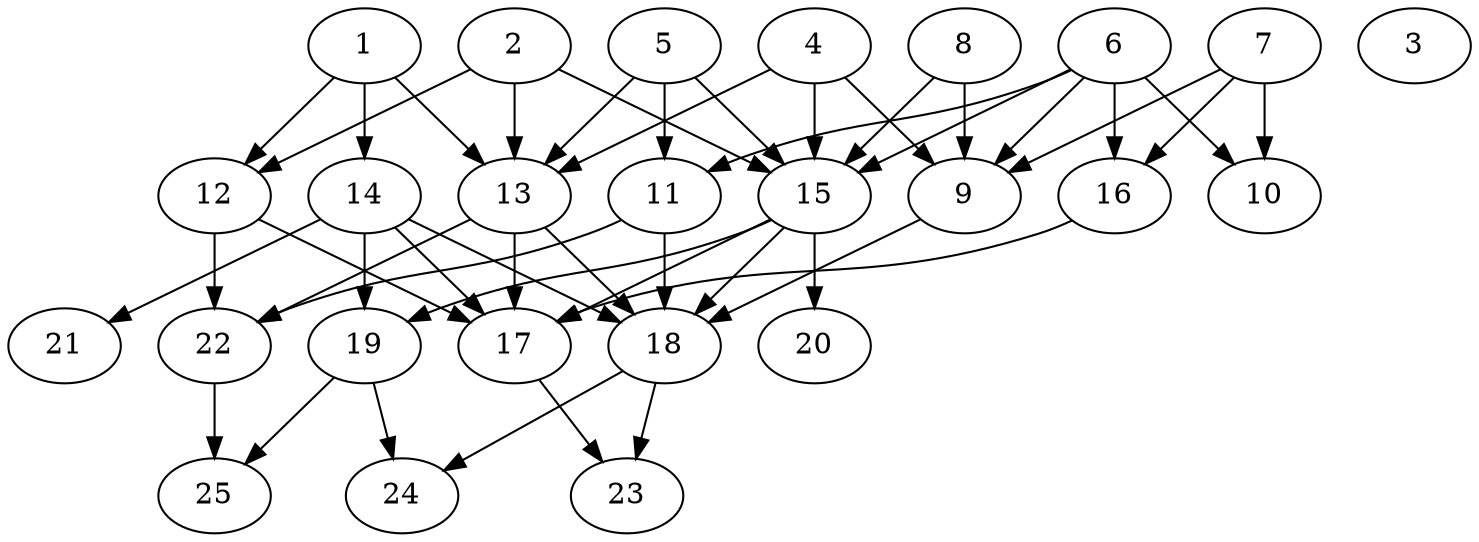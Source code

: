 // DAG automatically generated by daggen at Tue Aug  6 16:26:47 2019
// ./daggen --dot -n 25 --ccr 0.3 --fat 0.6 --regular 0.5 --density 0.6 --mindata 5242880 --maxdata 52428800 
digraph G {
  1 [size="27395413", alpha="0.17", expect_size="8218624"] 
  1 -> 12 [size ="8218624"]
  1 -> 13 [size ="8218624"]
  1 -> 14 [size ="8218624"]
  2 [size="71451307", alpha="0.10", expect_size="21435392"] 
  2 -> 12 [size ="21435392"]
  2 -> 13 [size ="21435392"]
  2 -> 15 [size ="21435392"]
  3 [size="44673707", alpha="0.04", expect_size="13402112"] 
  4 [size="43813547", alpha="0.05", expect_size="13144064"] 
  4 -> 9 [size ="13144064"]
  4 -> 13 [size ="13144064"]
  4 -> 15 [size ="13144064"]
  5 [size="74233173", alpha="0.04", expect_size="22269952"] 
  5 -> 11 [size ="22269952"]
  5 -> 13 [size ="22269952"]
  5 -> 15 [size ="22269952"]
  6 [size="50046293", alpha="0.05", expect_size="15013888"] 
  6 -> 9 [size ="15013888"]
  6 -> 10 [size ="15013888"]
  6 -> 11 [size ="15013888"]
  6 -> 15 [size ="15013888"]
  6 -> 16 [size ="15013888"]
  7 [size="25982293", alpha="0.14", expect_size="7794688"] 
  7 -> 9 [size ="7794688"]
  7 -> 10 [size ="7794688"]
  7 -> 16 [size ="7794688"]
  8 [size="88702293", alpha="0.05", expect_size="26610688"] 
  8 -> 9 [size ="26610688"]
  8 -> 15 [size ="26610688"]
  9 [size="56084480", alpha="0.07", expect_size="16825344"] 
  9 -> 18 [size ="16825344"]
  10 [size="46059520", alpha="0.19", expect_size="13817856"] 
  11 [size="135659520", alpha="0.06", expect_size="40697856"] 
  11 -> 18 [size ="40697856"]
  11 -> 22 [size ="40697856"]
  12 [size="114759680", alpha="0.13", expect_size="34427904"] 
  12 -> 17 [size ="34427904"]
  12 -> 22 [size ="34427904"]
  13 [size="34501973", alpha="0.01", expect_size="10350592"] 
  13 -> 17 [size ="10350592"]
  13 -> 18 [size ="10350592"]
  13 -> 22 [size ="10350592"]
  14 [size="66839893", alpha="0.19", expect_size="20051968"] 
  14 -> 17 [size ="20051968"]
  14 -> 18 [size ="20051968"]
  14 -> 19 [size ="20051968"]
  14 -> 21 [size ="20051968"]
  15 [size="108158293", alpha="0.02", expect_size="32447488"] 
  15 -> 17 [size ="32447488"]
  15 -> 18 [size ="32447488"]
  15 -> 19 [size ="32447488"]
  15 -> 20 [size ="32447488"]
  16 [size="136690347", alpha="0.11", expect_size="41007104"] 
  16 -> 17 [size ="41007104"]
  17 [size="20169387", alpha="0.00", expect_size="6050816"] 
  17 -> 23 [size ="6050816"]
  18 [size="133021013", alpha="0.18", expect_size="39906304"] 
  18 -> 23 [size ="39906304"]
  18 -> 24 [size ="39906304"]
  19 [size="173182293", alpha="0.06", expect_size="51954688"] 
  19 -> 24 [size ="51954688"]
  19 -> 25 [size ="51954688"]
  20 [size="67775147", alpha="0.13", expect_size="20332544"] 
  21 [size="61091840", alpha="0.01", expect_size="18327552"] 
  22 [size="106649600", alpha="0.16", expect_size="31994880"] 
  22 -> 25 [size ="31994880"]
  23 [size="50059947", alpha="0.15", expect_size="15017984"] 
  24 [size="56753493", alpha="0.17", expect_size="17026048"] 
  25 [size="48046080", alpha="0.06", expect_size="14413824"] 
}
